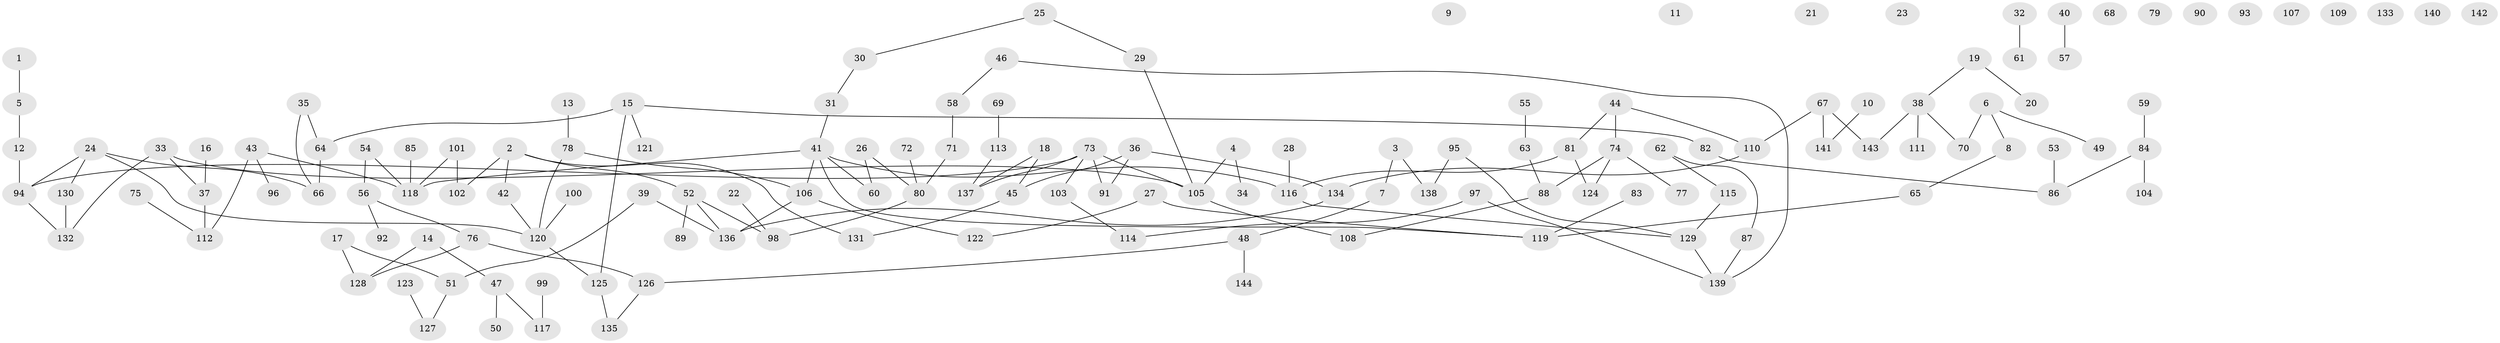 // coarse degree distribution, {2: 0.3103448275862069, 6: 0.10344827586206896, 5: 0.06896551724137931, 4: 0.20689655172413793, 10: 0.034482758620689655, 1: 0.20689655172413793, 3: 0.06896551724137931}
// Generated by graph-tools (version 1.1) at 2025/47/03/04/25 22:47:58]
// undirected, 144 vertices, 151 edges
graph export_dot {
  node [color=gray90,style=filled];
  1;
  2;
  3;
  4;
  5;
  6;
  7;
  8;
  9;
  10;
  11;
  12;
  13;
  14;
  15;
  16;
  17;
  18;
  19;
  20;
  21;
  22;
  23;
  24;
  25;
  26;
  27;
  28;
  29;
  30;
  31;
  32;
  33;
  34;
  35;
  36;
  37;
  38;
  39;
  40;
  41;
  42;
  43;
  44;
  45;
  46;
  47;
  48;
  49;
  50;
  51;
  52;
  53;
  54;
  55;
  56;
  57;
  58;
  59;
  60;
  61;
  62;
  63;
  64;
  65;
  66;
  67;
  68;
  69;
  70;
  71;
  72;
  73;
  74;
  75;
  76;
  77;
  78;
  79;
  80;
  81;
  82;
  83;
  84;
  85;
  86;
  87;
  88;
  89;
  90;
  91;
  92;
  93;
  94;
  95;
  96;
  97;
  98;
  99;
  100;
  101;
  102;
  103;
  104;
  105;
  106;
  107;
  108;
  109;
  110;
  111;
  112;
  113;
  114;
  115;
  116;
  117;
  118;
  119;
  120;
  121;
  122;
  123;
  124;
  125;
  126;
  127;
  128;
  129;
  130;
  131;
  132;
  133;
  134;
  135;
  136;
  137;
  138;
  139;
  140;
  141;
  142;
  143;
  144;
  1 -- 5;
  2 -- 42;
  2 -- 52;
  2 -- 102;
  2 -- 131;
  3 -- 7;
  3 -- 138;
  4 -- 34;
  4 -- 105;
  5 -- 12;
  6 -- 8;
  6 -- 49;
  6 -- 70;
  7 -- 48;
  8 -- 65;
  10 -- 141;
  12 -- 94;
  13 -- 78;
  14 -- 47;
  14 -- 128;
  15 -- 64;
  15 -- 82;
  15 -- 121;
  15 -- 125;
  16 -- 37;
  17 -- 51;
  17 -- 128;
  18 -- 45;
  18 -- 137;
  19 -- 20;
  19 -- 38;
  22 -- 98;
  24 -- 66;
  24 -- 94;
  24 -- 120;
  24 -- 130;
  25 -- 29;
  25 -- 30;
  26 -- 60;
  26 -- 80;
  27 -- 119;
  27 -- 122;
  28 -- 116;
  29 -- 105;
  30 -- 31;
  31 -- 41;
  32 -- 61;
  33 -- 37;
  33 -- 105;
  33 -- 132;
  35 -- 64;
  35 -- 66;
  36 -- 45;
  36 -- 91;
  36 -- 134;
  37 -- 112;
  38 -- 70;
  38 -- 111;
  38 -- 143;
  39 -- 51;
  39 -- 136;
  40 -- 57;
  41 -- 60;
  41 -- 106;
  41 -- 116;
  41 -- 118;
  41 -- 119;
  42 -- 120;
  43 -- 96;
  43 -- 112;
  43 -- 118;
  44 -- 74;
  44 -- 81;
  44 -- 110;
  45 -- 131;
  46 -- 58;
  46 -- 139;
  47 -- 50;
  47 -- 117;
  48 -- 126;
  48 -- 144;
  51 -- 127;
  52 -- 89;
  52 -- 98;
  52 -- 136;
  53 -- 86;
  54 -- 56;
  54 -- 118;
  55 -- 63;
  56 -- 76;
  56 -- 92;
  58 -- 71;
  59 -- 84;
  62 -- 87;
  62 -- 115;
  63 -- 88;
  64 -- 66;
  65 -- 119;
  67 -- 110;
  67 -- 141;
  67 -- 143;
  69 -- 113;
  71 -- 80;
  72 -- 80;
  73 -- 91;
  73 -- 94;
  73 -- 103;
  73 -- 105;
  73 -- 137;
  74 -- 77;
  74 -- 88;
  74 -- 124;
  75 -- 112;
  76 -- 126;
  76 -- 128;
  78 -- 106;
  78 -- 120;
  80 -- 98;
  81 -- 116;
  81 -- 124;
  82 -- 86;
  83 -- 119;
  84 -- 86;
  84 -- 104;
  85 -- 118;
  87 -- 139;
  88 -- 108;
  94 -- 132;
  95 -- 129;
  95 -- 138;
  97 -- 114;
  97 -- 139;
  99 -- 117;
  100 -- 120;
  101 -- 102;
  101 -- 118;
  103 -- 114;
  105 -- 108;
  106 -- 122;
  106 -- 136;
  110 -- 134;
  113 -- 137;
  115 -- 129;
  116 -- 129;
  120 -- 125;
  123 -- 127;
  125 -- 135;
  126 -- 135;
  129 -- 139;
  130 -- 132;
  134 -- 136;
}
